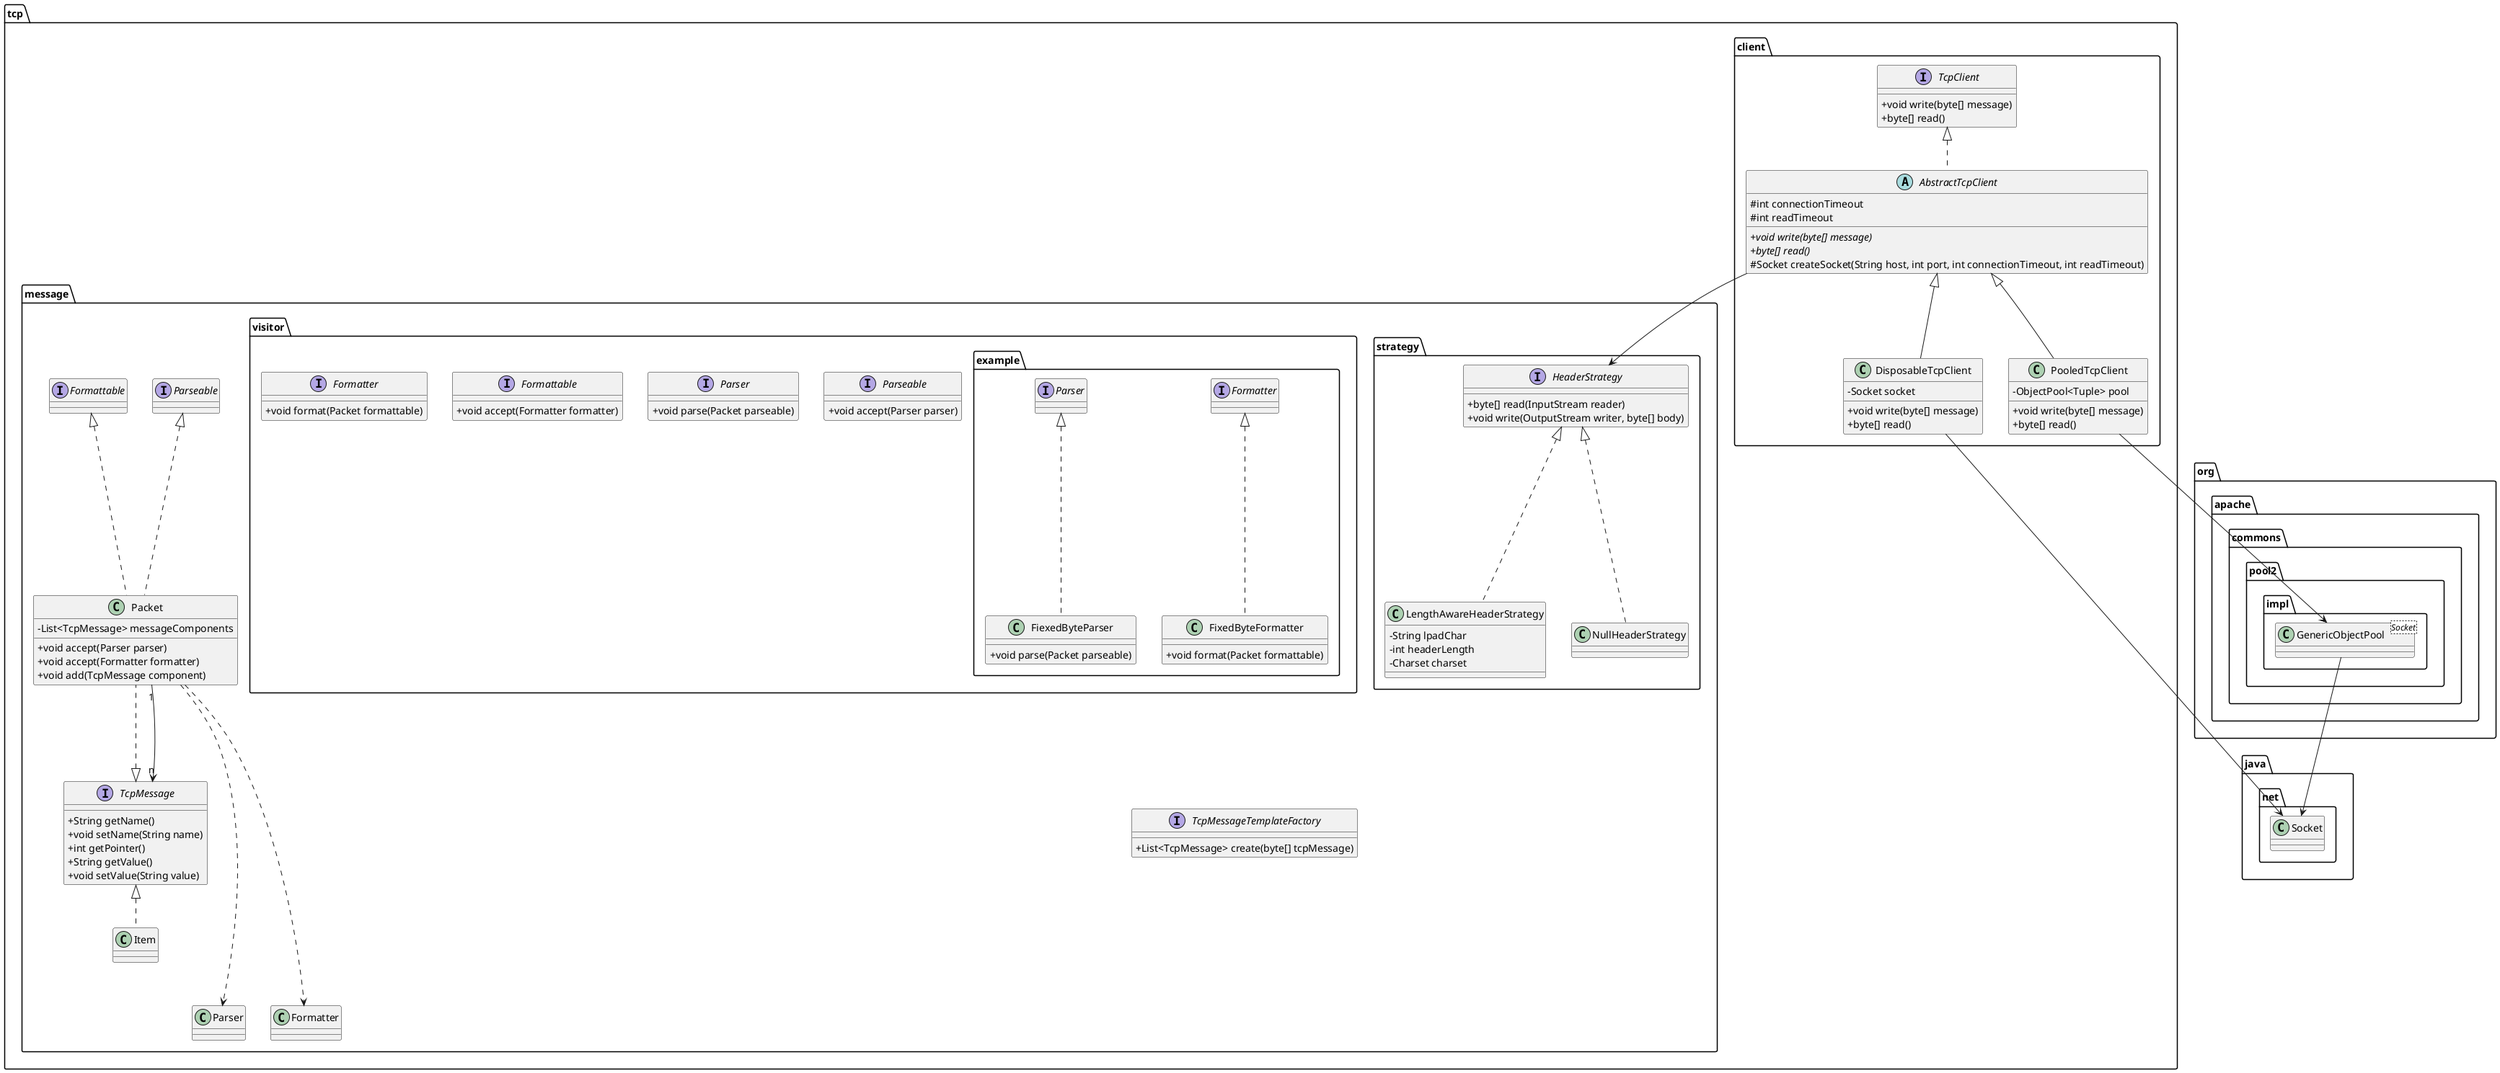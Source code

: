 @startuml

skinparam ClassAttributeIconSize 0

package tcp {
  package client {
    interface TcpClient {
      + void write(byte[] message)
      + byte[] read()
    }

    abstract AbstractTcpClient implements TcpClient {
      # int connectionTimeout
      # int readTimeout

      + {abstract} void write(byte[] message)
      + {abstract} byte[] read()
      # Socket createSocket(String host, int port, int connectionTimeout, int readTimeout)
    }

    class DisposableTcpClient extends AbstractTcpClient {
      - Socket socket
      + void write(byte[] message)
      + byte[] read()
    }

    class PooledTcpClient extends AbstractTcpClient {
      - ObjectPool<Tuple> pool
      + void write(byte[] message)
      + byte[] read()
    }
}

package message {
  package strategy {
    interface HeaderStrategy {
      + byte[] read(InputStream reader)
      + void write(OutputStream writer, byte[] body)
    }

    class LengthAwareHeaderStrategy implements HeaderStrategy {
      - String lpadChar
      - int headerLength
      - Charset charset
    }

    class NullHeaderStrategy implements HeaderStrategy
  }

  package visitor {
    interface Formattable {
      + void accept(Formatter formatter)
    }

    interface Formatter {
      + void format(Packet formattable)
    }

    interface Parseable {
      + void accept(Parser parser)
    }

    interface Parser {
      + void parse(Packet parseable)
    }

    Parseable -[hidden]left-> Parser

    package example {
      class FixedByteFormatter implements Formatter {
        + void format(Packet formattable)
      }
      class FiexedByteParser implements Parser {
        + void parse(Packet parseable)
      }
    }
  }

  Packet -[hidden]down-> TcpMessage

  interface TcpMessage {
    + String getName()
    + void setName(String name)
    + int getPointer()
    + String getValue()
    + void setValue(String value)
  }

  interface TcpMessageTemplateFactory {
    + List<TcpMessage> create(byte[] tcpMessage)
  }

  class Packet implements Parseable, Formattable, TcpMessage {
    - List<TcpMessage> messageComponents
    + void accept(Parser parser)
    + void accept(Formatter formatter)
    + void add(TcpMessage component)
  }

    class Item implements TcpMessage

    Packet ....> Parser
    Packet ....> Formatter
    Packet "1"-->"n" TcpMessage
  }
}

package org.apache.commons.pool2.impl {
  class GenericObjectPool<Socket>
}

package java.net {
  class Socket
}

DisposableTcpClient --> Socket
PooledTcpClient --> GenericObjectPool
GenericObjectPool --> Socket
AbstractTcpClient --> HeaderStrategy

FixedByteFormatter -[hidden]down-> TcpMessageTemplateFactory

@enduml
